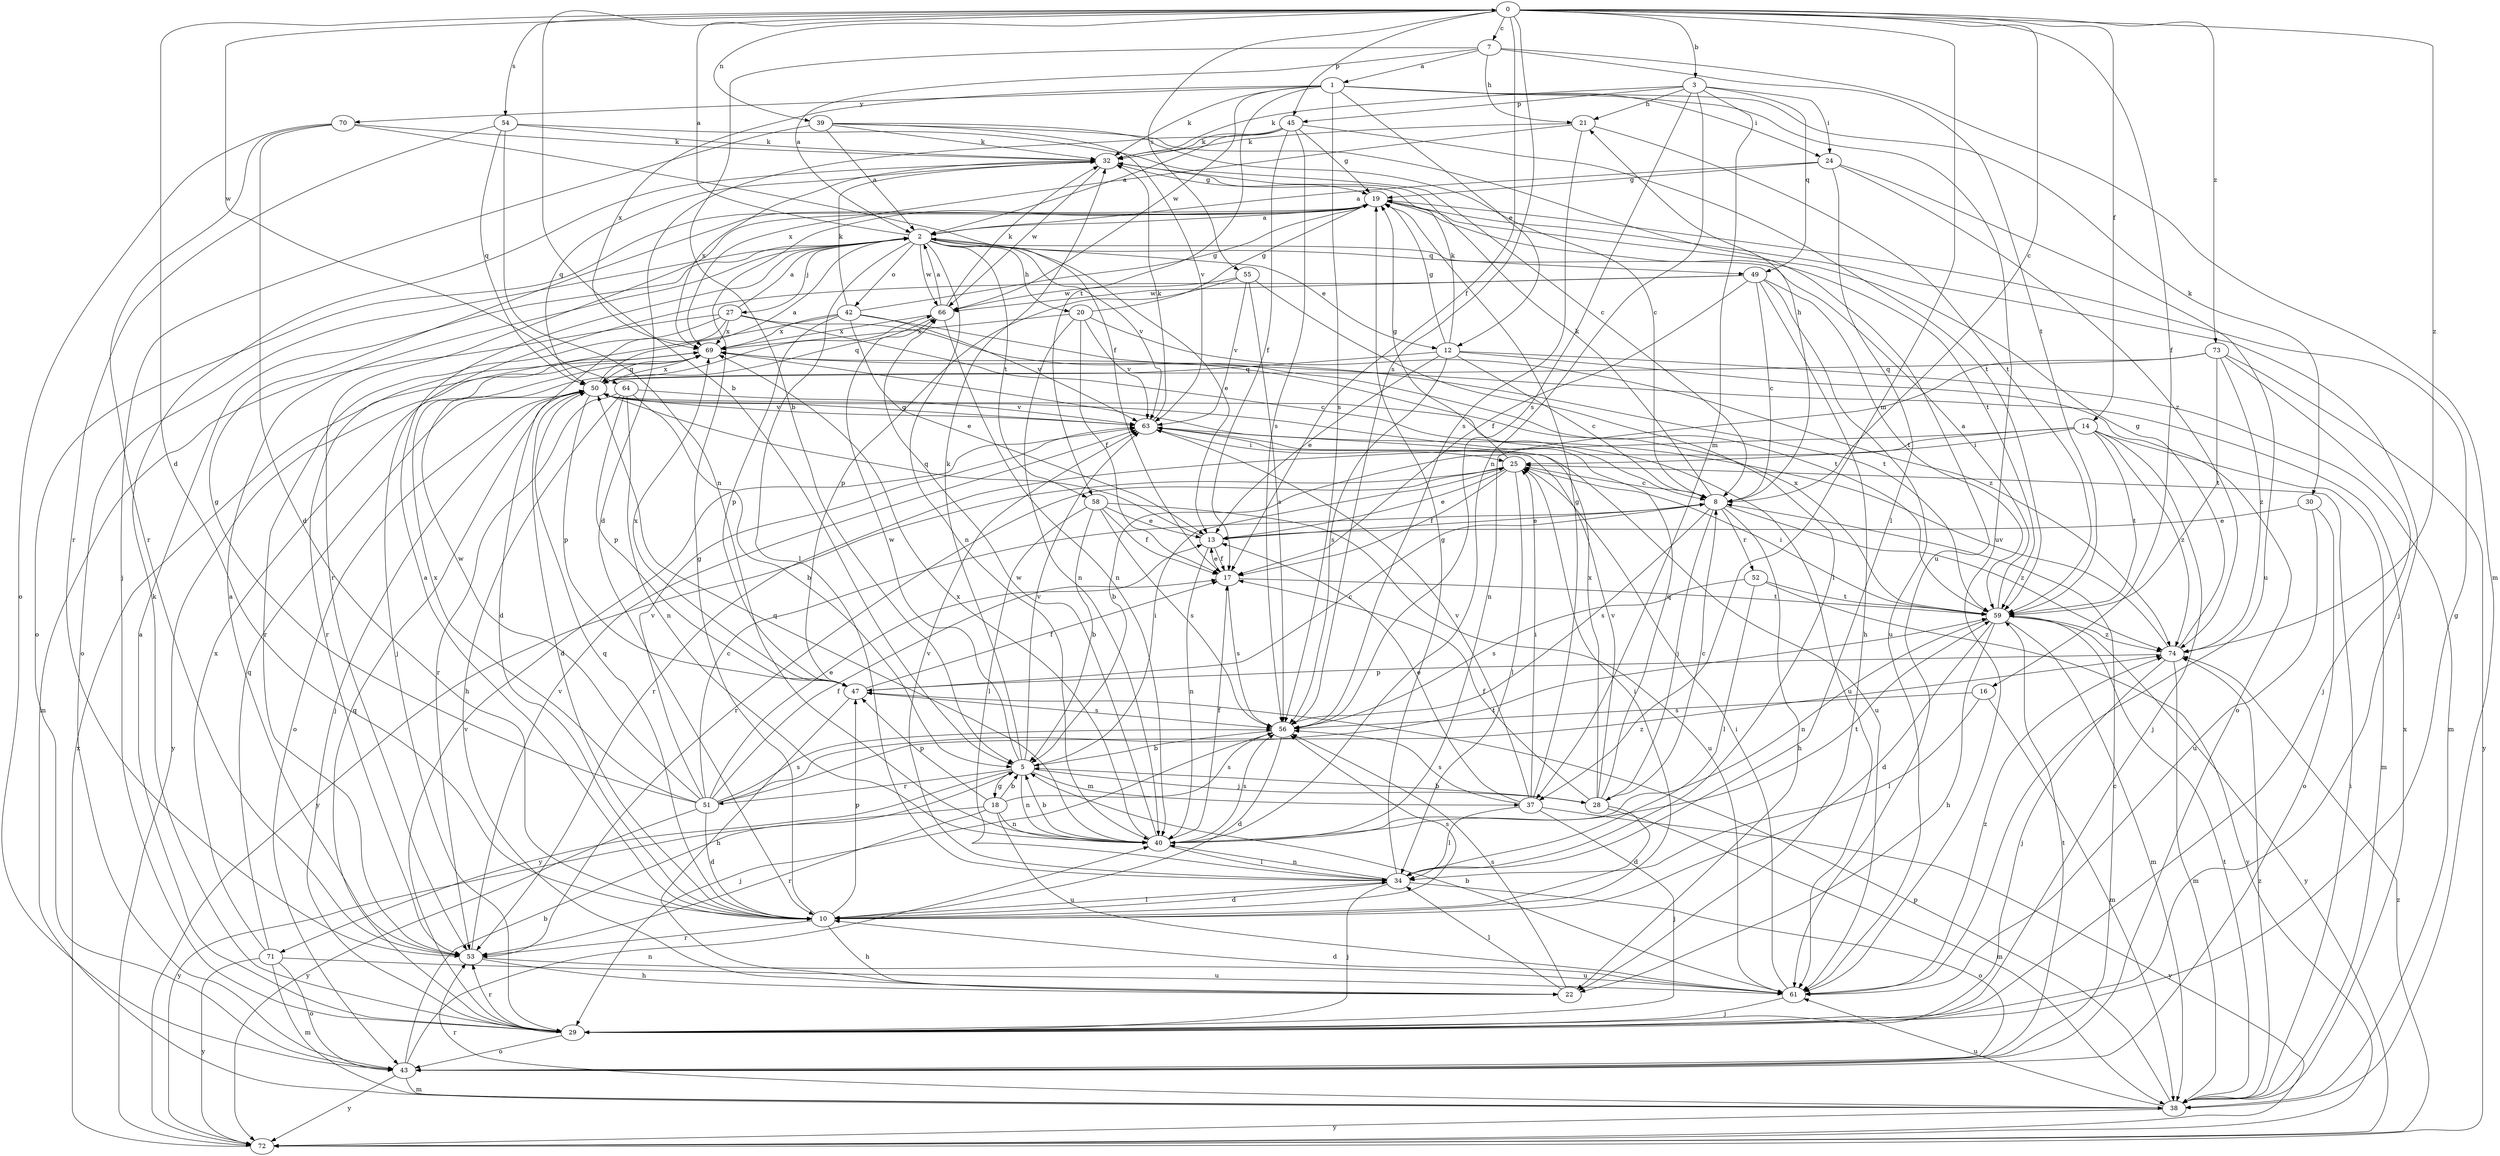 strict digraph  {
0;
1;
2;
3;
5;
7;
8;
10;
12;
13;
14;
16;
17;
18;
19;
20;
21;
22;
24;
25;
27;
28;
29;
30;
32;
34;
37;
38;
39;
40;
42;
43;
45;
47;
49;
50;
51;
52;
53;
54;
55;
56;
58;
59;
61;
63;
64;
66;
69;
70;
71;
72;
73;
74;
0 -> 3  [label=b];
0 -> 5  [label=b];
0 -> 7  [label=c];
0 -> 8  [label=c];
0 -> 10  [label=d];
0 -> 14  [label=f];
0 -> 16  [label=f];
0 -> 17  [label=f];
0 -> 37  [label=m];
0 -> 39  [label=n];
0 -> 45  [label=p];
0 -> 54  [label=s];
0 -> 55  [label=s];
0 -> 56  [label=s];
0 -> 64  [label=w];
0 -> 73  [label=z];
0 -> 74  [label=z];
1 -> 12  [label=e];
1 -> 24  [label=i];
1 -> 30  [label=k];
1 -> 32  [label=k];
1 -> 56  [label=s];
1 -> 58  [label=t];
1 -> 61  [label=u];
1 -> 66  [label=w];
1 -> 69  [label=x];
1 -> 70  [label=y];
2 -> 0  [label=a];
2 -> 12  [label=e];
2 -> 13  [label=e];
2 -> 20  [label=h];
2 -> 27  [label=j];
2 -> 34  [label=l];
2 -> 40  [label=n];
2 -> 42  [label=o];
2 -> 43  [label=o];
2 -> 49  [label=q];
2 -> 58  [label=t];
2 -> 63  [label=v];
2 -> 66  [label=w];
3 -> 21  [label=h];
3 -> 24  [label=i];
3 -> 32  [label=k];
3 -> 37  [label=m];
3 -> 40  [label=n];
3 -> 45  [label=p];
3 -> 49  [label=q];
3 -> 56  [label=s];
5 -> 18  [label=g];
5 -> 25  [label=i];
5 -> 28  [label=j];
5 -> 32  [label=k];
5 -> 37  [label=m];
5 -> 40  [label=n];
5 -> 51  [label=r];
5 -> 63  [label=v];
5 -> 66  [label=w];
5 -> 71  [label=y];
7 -> 1  [label=a];
7 -> 2  [label=a];
7 -> 5  [label=b];
7 -> 21  [label=h];
7 -> 38  [label=m];
7 -> 59  [label=t];
8 -> 13  [label=e];
8 -> 21  [label=h];
8 -> 22  [label=h];
8 -> 28  [label=j];
8 -> 32  [label=k];
8 -> 52  [label=r];
8 -> 56  [label=s];
8 -> 74  [label=z];
10 -> 2  [label=a];
10 -> 19  [label=g];
10 -> 22  [label=h];
10 -> 25  [label=i];
10 -> 34  [label=l];
10 -> 47  [label=p];
10 -> 50  [label=q];
10 -> 53  [label=r];
10 -> 56  [label=s];
12 -> 8  [label=c];
12 -> 13  [label=e];
12 -> 19  [label=g];
12 -> 32  [label=k];
12 -> 38  [label=m];
12 -> 43  [label=o];
12 -> 50  [label=q];
12 -> 56  [label=s];
13 -> 17  [label=f];
13 -> 40  [label=n];
13 -> 50  [label=q];
14 -> 5  [label=b];
14 -> 25  [label=i];
14 -> 29  [label=j];
14 -> 38  [label=m];
14 -> 53  [label=r];
14 -> 59  [label=t];
14 -> 74  [label=z];
16 -> 34  [label=l];
16 -> 38  [label=m];
16 -> 56  [label=s];
17 -> 13  [label=e];
17 -> 56  [label=s];
17 -> 59  [label=t];
18 -> 5  [label=b];
18 -> 40  [label=n];
18 -> 47  [label=p];
18 -> 53  [label=r];
18 -> 56  [label=s];
18 -> 61  [label=u];
18 -> 72  [label=y];
19 -> 2  [label=a];
19 -> 29  [label=j];
19 -> 43  [label=o];
19 -> 53  [label=r];
19 -> 59  [label=t];
20 -> 17  [label=f];
20 -> 19  [label=g];
20 -> 40  [label=n];
20 -> 63  [label=v];
20 -> 69  [label=x];
20 -> 74  [label=z];
21 -> 32  [label=k];
21 -> 56  [label=s];
21 -> 59  [label=t];
21 -> 69  [label=x];
22 -> 34  [label=l];
22 -> 56  [label=s];
24 -> 2  [label=a];
24 -> 19  [label=g];
24 -> 34  [label=l];
24 -> 61  [label=u];
24 -> 74  [label=z];
25 -> 8  [label=c];
25 -> 13  [label=e];
25 -> 17  [label=f];
25 -> 19  [label=g];
25 -> 34  [label=l];
25 -> 53  [label=r];
25 -> 72  [label=y];
27 -> 2  [label=a];
27 -> 8  [label=c];
27 -> 10  [label=d];
27 -> 38  [label=m];
27 -> 53  [label=r];
27 -> 59  [label=t];
27 -> 69  [label=x];
28 -> 5  [label=b];
28 -> 8  [label=c];
28 -> 10  [label=d];
28 -> 17  [label=f];
28 -> 38  [label=m];
28 -> 50  [label=q];
28 -> 63  [label=v];
28 -> 69  [label=x];
29 -> 2  [label=a];
29 -> 19  [label=g];
29 -> 32  [label=k];
29 -> 43  [label=o];
29 -> 50  [label=q];
29 -> 53  [label=r];
29 -> 63  [label=v];
30 -> 13  [label=e];
30 -> 43  [label=o];
30 -> 61  [label=u];
32 -> 19  [label=g];
32 -> 50  [label=q];
32 -> 66  [label=w];
32 -> 69  [label=x];
34 -> 10  [label=d];
34 -> 19  [label=g];
34 -> 29  [label=j];
34 -> 40  [label=n];
34 -> 43  [label=o];
34 -> 63  [label=v];
37 -> 13  [label=e];
37 -> 19  [label=g];
37 -> 25  [label=i];
37 -> 29  [label=j];
37 -> 34  [label=l];
37 -> 56  [label=s];
37 -> 63  [label=v];
37 -> 72  [label=y];
38 -> 25  [label=i];
38 -> 47  [label=p];
38 -> 53  [label=r];
38 -> 59  [label=t];
38 -> 61  [label=u];
38 -> 69  [label=x];
38 -> 72  [label=y];
38 -> 74  [label=z];
39 -> 2  [label=a];
39 -> 8  [label=c];
39 -> 29  [label=j];
39 -> 32  [label=k];
39 -> 61  [label=u];
39 -> 63  [label=v];
40 -> 5  [label=b];
40 -> 17  [label=f];
40 -> 34  [label=l];
40 -> 50  [label=q];
40 -> 56  [label=s];
40 -> 59  [label=t];
40 -> 66  [label=w];
40 -> 69  [label=x];
42 -> 13  [label=e];
42 -> 19  [label=g];
42 -> 32  [label=k];
42 -> 47  [label=p];
42 -> 53  [label=r];
42 -> 59  [label=t];
42 -> 63  [label=v];
42 -> 69  [label=x];
43 -> 5  [label=b];
43 -> 8  [label=c];
43 -> 38  [label=m];
43 -> 40  [label=n];
43 -> 59  [label=t];
43 -> 72  [label=y];
45 -> 2  [label=a];
45 -> 10  [label=d];
45 -> 17  [label=f];
45 -> 19  [label=g];
45 -> 32  [label=k];
45 -> 56  [label=s];
45 -> 59  [label=t];
47 -> 8  [label=c];
47 -> 17  [label=f];
47 -> 22  [label=h];
47 -> 56  [label=s];
47 -> 69  [label=x];
49 -> 8  [label=c];
49 -> 17  [label=f];
49 -> 22  [label=h];
49 -> 29  [label=j];
49 -> 59  [label=t];
49 -> 61  [label=u];
49 -> 66  [label=w];
50 -> 2  [label=a];
50 -> 10  [label=d];
50 -> 29  [label=j];
50 -> 43  [label=o];
50 -> 47  [label=p];
50 -> 61  [label=u];
50 -> 63  [label=v];
50 -> 69  [label=x];
51 -> 8  [label=c];
51 -> 10  [label=d];
51 -> 13  [label=e];
51 -> 17  [label=f];
51 -> 19  [label=g];
51 -> 56  [label=s];
51 -> 59  [label=t];
51 -> 63  [label=v];
51 -> 66  [label=w];
51 -> 69  [label=x];
51 -> 72  [label=y];
51 -> 74  [label=z];
52 -> 34  [label=l];
52 -> 56  [label=s];
52 -> 59  [label=t];
52 -> 72  [label=y];
53 -> 2  [label=a];
53 -> 22  [label=h];
53 -> 61  [label=u];
53 -> 63  [label=v];
54 -> 8  [label=c];
54 -> 32  [label=k];
54 -> 40  [label=n];
54 -> 50  [label=q];
54 -> 53  [label=r];
55 -> 34  [label=l];
55 -> 47  [label=p];
55 -> 56  [label=s];
55 -> 63  [label=v];
55 -> 66  [label=w];
56 -> 5  [label=b];
56 -> 10  [label=d];
56 -> 29  [label=j];
58 -> 5  [label=b];
58 -> 13  [label=e];
58 -> 17  [label=f];
58 -> 34  [label=l];
58 -> 56  [label=s];
58 -> 61  [label=u];
59 -> 2  [label=a];
59 -> 10  [label=d];
59 -> 22  [label=h];
59 -> 25  [label=i];
59 -> 38  [label=m];
59 -> 40  [label=n];
59 -> 69  [label=x];
59 -> 72  [label=y];
59 -> 74  [label=z];
61 -> 5  [label=b];
61 -> 10  [label=d];
61 -> 25  [label=i];
61 -> 29  [label=j];
61 -> 74  [label=z];
63 -> 25  [label=i];
63 -> 32  [label=k];
63 -> 50  [label=q];
63 -> 61  [label=u];
64 -> 5  [label=b];
64 -> 22  [label=h];
64 -> 40  [label=n];
64 -> 47  [label=p];
64 -> 53  [label=r];
64 -> 63  [label=v];
66 -> 2  [label=a];
66 -> 32  [label=k];
66 -> 40  [label=n];
66 -> 50  [label=q];
66 -> 69  [label=x];
69 -> 50  [label=q];
69 -> 72  [label=y];
70 -> 10  [label=d];
70 -> 17  [label=f];
70 -> 32  [label=k];
70 -> 43  [label=o];
70 -> 53  [label=r];
71 -> 38  [label=m];
71 -> 43  [label=o];
71 -> 50  [label=q];
71 -> 61  [label=u];
71 -> 69  [label=x];
71 -> 72  [label=y];
72 -> 69  [label=x];
72 -> 74  [label=z];
73 -> 29  [label=j];
73 -> 40  [label=n];
73 -> 50  [label=q];
73 -> 59  [label=t];
73 -> 72  [label=y];
73 -> 74  [label=z];
74 -> 19  [label=g];
74 -> 29  [label=j];
74 -> 38  [label=m];
74 -> 47  [label=p];
74 -> 63  [label=v];
}
